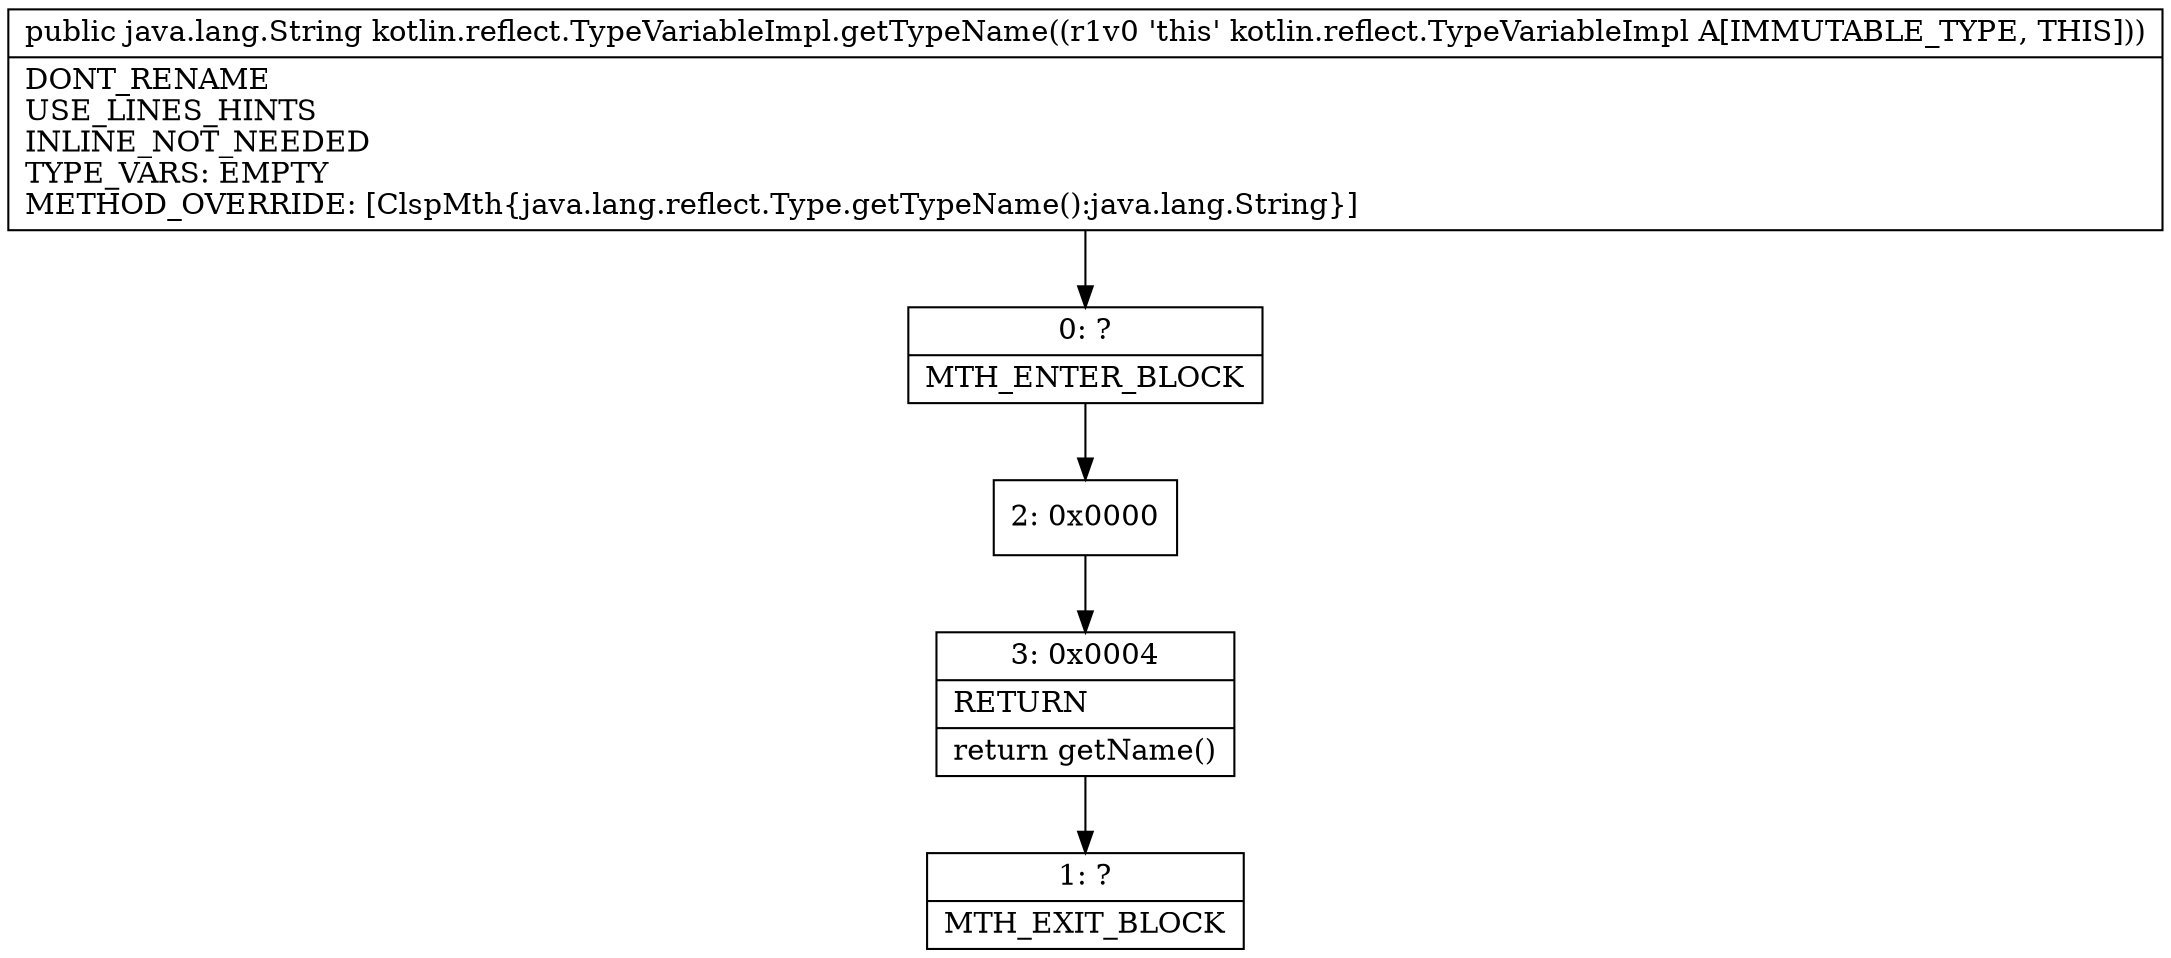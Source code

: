 digraph "CFG forkotlin.reflect.TypeVariableImpl.getTypeName()Ljava\/lang\/String;" {
Node_0 [shape=record,label="{0\:\ ?|MTH_ENTER_BLOCK\l}"];
Node_2 [shape=record,label="{2\:\ 0x0000}"];
Node_3 [shape=record,label="{3\:\ 0x0004|RETURN\l|return getName()\l}"];
Node_1 [shape=record,label="{1\:\ ?|MTH_EXIT_BLOCK\l}"];
MethodNode[shape=record,label="{public java.lang.String kotlin.reflect.TypeVariableImpl.getTypeName((r1v0 'this' kotlin.reflect.TypeVariableImpl A[IMMUTABLE_TYPE, THIS]))  | DONT_RENAME\lUSE_LINES_HINTS\lINLINE_NOT_NEEDED\lTYPE_VARS: EMPTY\lMETHOD_OVERRIDE: [ClspMth\{java.lang.reflect.Type.getTypeName():java.lang.String\}]\l}"];
MethodNode -> Node_0;Node_0 -> Node_2;
Node_2 -> Node_3;
Node_3 -> Node_1;
}

